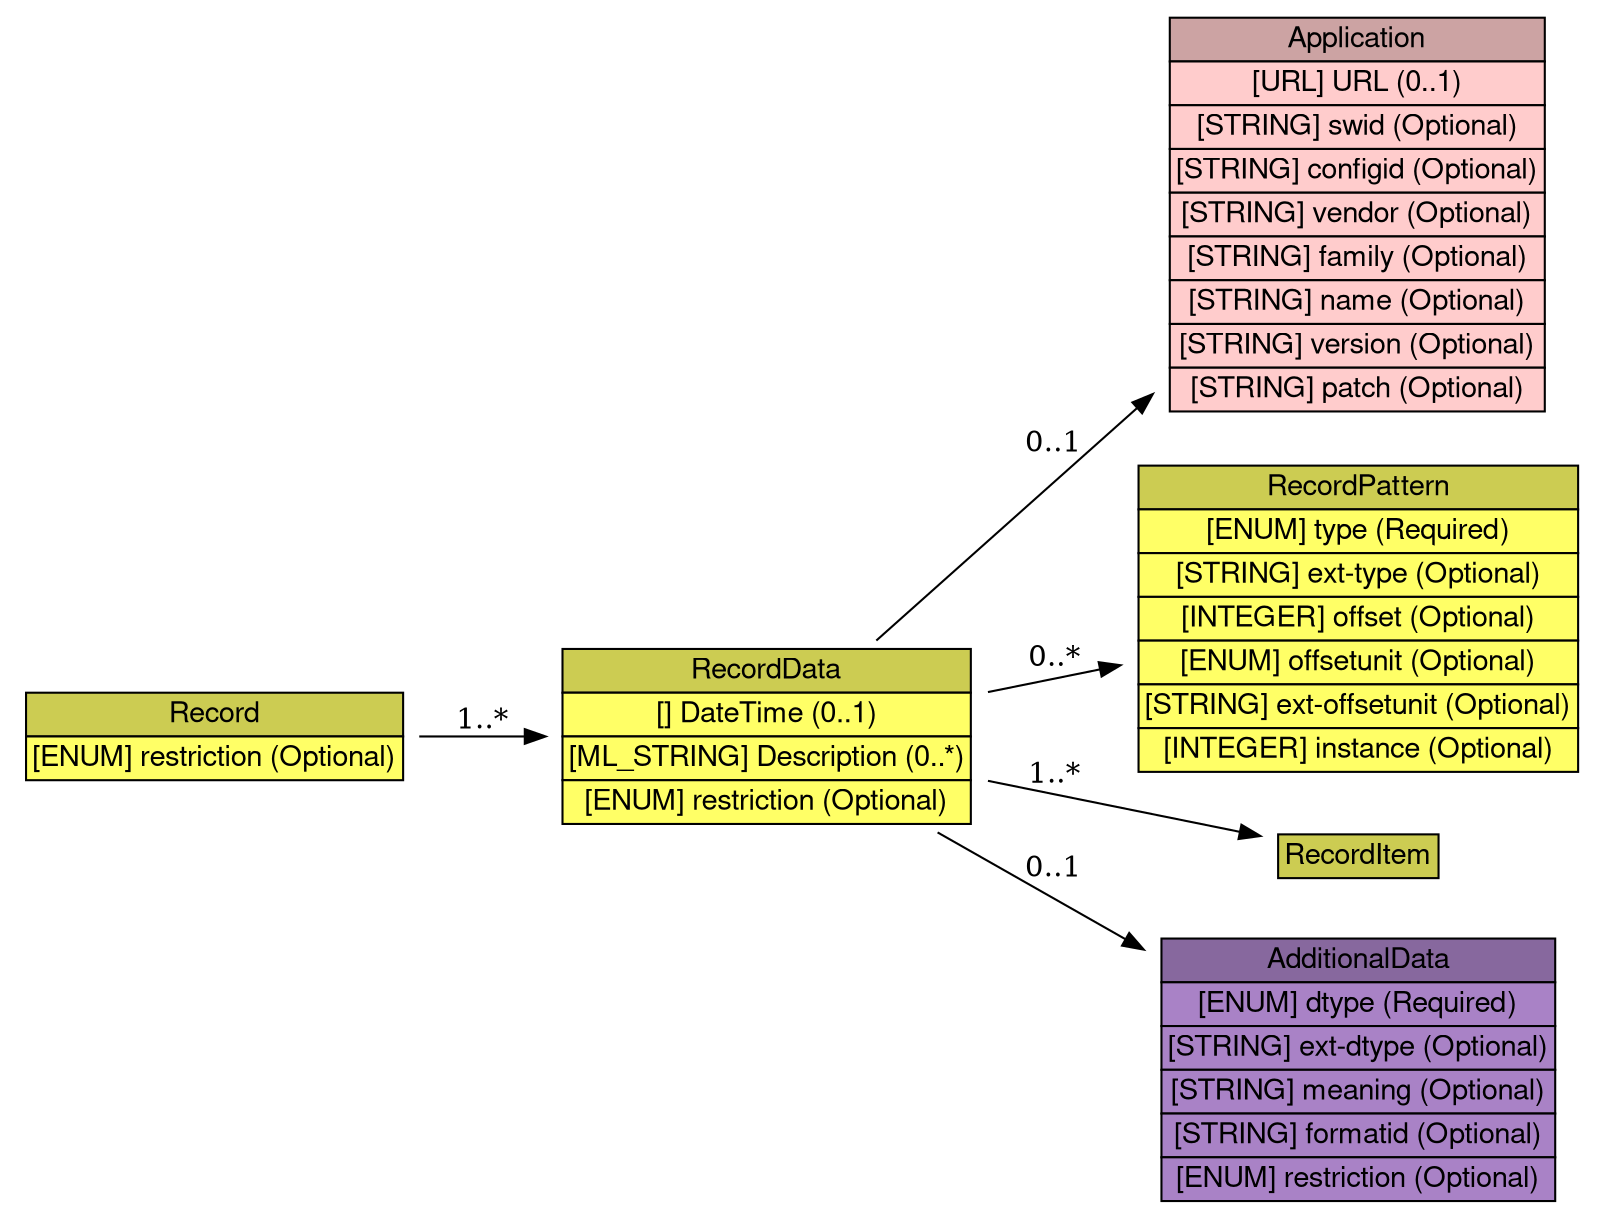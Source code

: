 digraph Record {
	graph [bb="0,0,752,576.5",
		rankdir=LR
	];
	node [label="\N"];
	Record	 [height=0.69444,
		label=<<table BORDER="0" CELLBORDER="1" CELLSPACING="0"> <tr> <td BGCOLOR="#cccc52" HREF="/idmef_parser/IODEFv1/Record.html" TITLE="The Record class is a container class for log and audit data that provides supportive information about the incident. The source of this data will often be the output of monitoring tools. These logs should substantiate the activity described in the document. "><FONT FACE="Nimbus Sans L">Record</FONT></td> </tr>" %<tr><td BGCOLOR="#FFFF66"  HREF="/idmef_parser/IODEFv1/Record.html" TITLE="This attribute has been defined in Section 3.2."><FONT FACE="Nimbus Sans L">[ENUM] restriction (Optional)</FONT></td></tr>%</table>>,
		pos="98.5,227",
		shape=plaintext,
		width=2.7361];
	RecordData	 [height=1.2778,
		label=<<table BORDER="0" CELLBORDER="1" CELLSPACING="0"> <tr> <td BGCOLOR="#cccc52" HREF="/idmef_parser/IODEFv1/RecordData.html" TITLE="The RecordData class groups log or audit data from a given sensor (e.g., IDS, firewall log) and provides a way to annotate the output. "><FONT FACE="Nimbus Sans L">RecordData</FONT></td> </tr>" %<tr><td BGCOLOR="#FFFF66"  HREF="/idmef_parser/IODEFv1/RecordData.html" TITLE="Timestamp of the RecordItem data."><FONT FACE="Nimbus Sans L">[] DateTime (0..1)</FONT></td></tr>%<tr><td BGCOLOR="#FFFF66"  HREF="/idmef_parser/IODEFv1/RecordData.html" TITLE="Free-form textual description of the provided RecordItem data.  At minimum, this description should convey the significance of the provided RecordItem data."><FONT FACE="Nimbus Sans L">[ML_STRING] Description (0..*)</FONT></td></tr>%<tr><td BGCOLOR="#FFFF66"  HREF="/idmef_parser/IODEFv1/RecordData.html" TITLE="This attribute has been defined in Section 3.2."><FONT FACE="Nimbus Sans L">[ENUM] restriction (Optional)</FONT></td></tr>%</table>>,
		pos="362,227",
		shape=plaintext,
		width=2.9444];
	Record -> RecordData	 [label="1..*",
		lp="226.5,234.5",
		pos="e,255.96,227 197.37,227 213.21,227 229.73,227 245.93,227"];
	Application	 [height=2.7361,
		label=<<table BORDER="0" CELLBORDER="1" CELLSPACING="0"> <tr> <td BGCOLOR="#cca3a3" HREF="/idmef_parser/IODEFv1/Application.html" TITLE="The Application class describes an application running on a System providing a Service. "><FONT FACE="Nimbus Sans L">Application</FONT></td> </tr>" %<tr><td BGCOLOR="#FFCCCC"  HREF="/idmef_parser/IODEFv1/Application.html" TITLE="A URL describing the application."><FONT FACE="Nimbus Sans L">[URL] URL (0..1)</FONT></td></tr>%<tr><td BGCOLOR="#FFCCCC"  HREF="/idmef_parser/IODEFv1/Application.html" TITLE="An identifier that can be used to reference this software."><FONT FACE="Nimbus Sans L">[STRING] swid (Optional)</FONT></td></tr>%<tr><td BGCOLOR="#FFCCCC"  HREF="/idmef_parser/IODEFv1/Application.html" TITLE="An identifier that can be used to reference a particular configuration of this software."><FONT FACE="Nimbus Sans L">[STRING] configid (Optional)</FONT></td></tr>%<tr><td BGCOLOR="#FFCCCC"  HREF="/idmef_parser/IODEFv1/Application.html" TITLE="Vendor name of the software."><FONT FACE="Nimbus Sans L">[STRING] vendor (Optional)</FONT></td></tr>%<tr><td BGCOLOR="#FFCCCC"  HREF="/idmef_parser/IODEFv1/Application.html" TITLE="Family of the software."><FONT FACE="Nimbus Sans L">[STRING] family (Optional)</FONT></td></tr>%<tr><td BGCOLOR="#FFCCCC"  HREF="/idmef_parser/IODEFv1/Application.html" TITLE="Name of the software."><FONT FACE="Nimbus Sans L">[STRING] name (Optional)</FONT></td></tr>%<tr><td BGCOLOR="#FFCCCC"  HREF="/idmef_parser/IODEFv1/Application.html" TITLE="Version of the software."><FONT FACE="Nimbus Sans L">[STRING] version (Optional)</FONT></td></tr>%<tr><td BGCOLOR="#FFCCCC"  HREF="/idmef_parser/IODEFv1/Application.html" TITLE="Patch or service pack level of the software."><FONT FACE="Nimbus Sans L">[STRING] patch (Optional)</FONT></td></tr>%</table>>,
		pos="639.5,478",
		shape=plaintext,
		width=2.7083];
	RecordData -> Application	 [label="0..1",
		lp="497.5,359.5",
		pos="e,541.75,389.58 412.9,273.04 446.85,303.74 492.72,345.23 534.31,382.85"];
	RecordPattern	 [height=2.1528,
		label=<<table BORDER="0" CELLBORDER="1" CELLSPACING="0"> <tr> <td BGCOLOR="#cccc52" HREF="/idmef_parser/IODEFv1/RecordPattern.html" TITLE="The RecordPattern class describes where in the content of the RecordItem relevant information can be found. It provides a way to reference subsets of information, identified by a pattern, in a large log file, audit trail, or forensic data. "><FONT FACE="Nimbus Sans L">RecordPattern</FONT></td> </tr>" %<tr><td BGCOLOR="#FFFF66"  HREF="/idmef_parser/IODEFv1/RecordPattern.html" TITLE="Describes the type of pattern being specified in the element content.  The default is &quot;regex&quot;."><FONT FACE="Nimbus Sans L">[ENUM] type (Required)</FONT></td></tr>%<tr><td BGCOLOR="#FFFF66"  HREF="/idmef_parser/IODEFv1/RecordPattern.html" TITLE="A means by which to extend the type attribute. See Section 5.1."><FONT FACE="Nimbus Sans L">[STRING] ext-type (Optional)</FONT></td></tr>%<tr><td BGCOLOR="#FFFF66"  HREF="/idmef_parser/IODEFv1/RecordPattern.html" TITLE="Amount of units (determined by the offsetunit attribute) to seek into the RecordItem data before matching the pattern."><FONT FACE="Nimbus Sans L">[INTEGER] offset (Optional)</FONT></td></tr>%<tr><td BGCOLOR="#FFFF66"  HREF="/idmef_parser/IODEFv1/RecordPattern.html" TITLE="Describes the units of the offset attribute. The default is &quot;line&quot;."><FONT FACE="Nimbus Sans L">[ENUM] offsetunit (Optional)</FONT></td></tr>%<tr><td BGCOLOR="#FFFF66"  HREF="/idmef_parser/IODEFv1/RecordPattern.html" TITLE="A means by which to extend the offsetunit attribute.  See Section 5.1."><FONT FACE="Nimbus Sans L">[STRING] ext-offsetunit (Optional)</FONT></td></tr>%<tr><td BGCOLOR="#FFFF66"  HREF="/idmef_parser/IODEFv1/RecordPattern.html" TITLE="Number of types to apply the specified pattern."><FONT FACE="Nimbus Sans L">[INTEGER] instance (Optional)</FONT></td></tr>%</table>>,
		pos="639.5,284",
		shape=plaintext,
		width=3.125];
	RecordData -> RecordPattern	 [label="0..*",
		lp="497.5,262.5",
		pos="e,526.54,260.8 468.1,248.79 483.94,252.05 500.38,255.42 516.53,258.74"];
	RecordItem	 [height=0.5,
		label=<<table BORDER="0" CELLBORDER="1" CELLSPACING="0"> <tr> <td BGCOLOR="#cccc52" HREF="/idmef_parser/IODEFv1/RecordItem.html" TITLE="The RecordItem class provides a way to incorporate relevant logs, audit trails, or forensic data to support the conclusions made during the course of analyzing the incident. The class supports both the direct encapsulation of the data, as well as, provides primitives to reference data stored elsewhere. This class is identical to AdditionalData class (Section 3.6). "><FONT FACE="Nimbus Sans L">RecordItem</FONT></td> </tr>" %</table>>,
		pos="639.5,170",
		shape=plaintext,
		width=1.2917];
	RecordData -> RecordItem	 [label="1..*",
		lp="497.5,207.5",
		pos="e,592.93,179.57 468.1,205.21 507.2,197.17 549.97,188.39 583.01,181.6"];
	AdditionalData	 [height=1.8611,
		label=<<table BORDER="0" CELLBORDER="1" CELLSPACING="0"> <tr> <td BGCOLOR="#87689e" HREF="/idmef_parser/IODEFv1/AdditionalData.html" TITLE="The AdditionalData class serves as an extension mechanism for information not otherwise represented in the data model. For relatively simple information, atomic data types (e.g., integers, strings) are provided with a mechanism to annotate their meaning. The class can also be used to extend the data model (and the associated Schema) to support proprietary extensions by encapsulating entire XML documents conforming to another Schema (e.g., IDMEF). A detailed discussion for extending the data model and the schema can be found in Section 5. "><FONT FACE="Nimbus Sans L">AdditionalData</FONT></td> </tr>" %<tr><td BGCOLOR="#a982c6"  HREF="/idmef_parser/IODEFv1/AdditionalData.html" TITLE="The data type of the element content.  The permitted values for this attribute are shown below.  The default value is &quot;string&quot;."><FONT FACE="Nimbus Sans L">[ENUM] dtype (Required)</FONT></td></tr>%<tr><td BGCOLOR="#a982c6"  HREF="/idmef_parser/IODEFv1/AdditionalData.html" TITLE="A means by which to extend the dtype attribute.  See Section 5.1."><FONT FACE="Nimbus Sans L">[STRING] ext-dtype (Optional)</FONT></td></tr>%<tr><td BGCOLOR="#a982c6"  HREF="/idmef_parser/IODEFv1/AdditionalData.html" TITLE="A free-form description of the element content."><FONT FACE="Nimbus Sans L">[STRING] meaning (Optional)</FONT></td></tr>%<tr><td BGCOLOR="#a982c6"  HREF="/idmef_parser/IODEFv1/AdditionalData.html" TITLE="An identifier referencing the format and semantics of the element content."><FONT FACE="Nimbus Sans L">[STRING] formatid (Optional)</FONT></td></tr>%<tr><td BGCOLOR="#a982c6"  HREF="/idmef_parser/IODEFv1/AdditionalData.html" TITLE="This attribute has been defined in Section 3.2."><FONT FACE="Nimbus Sans L">[ENUM] restriction (Optional)</FONT></td></tr>%</table>>,
		pos="639.5,67",
		shape=plaintext,
		width=2.8194];
	RecordData -> AdditionalData	 [label="0..1",
		lp="497.5,158.5",
		pos="e,537.91,125.57 441.89,180.94 469.03,165.29 499.85,147.52 528.94,130.75"];
}

